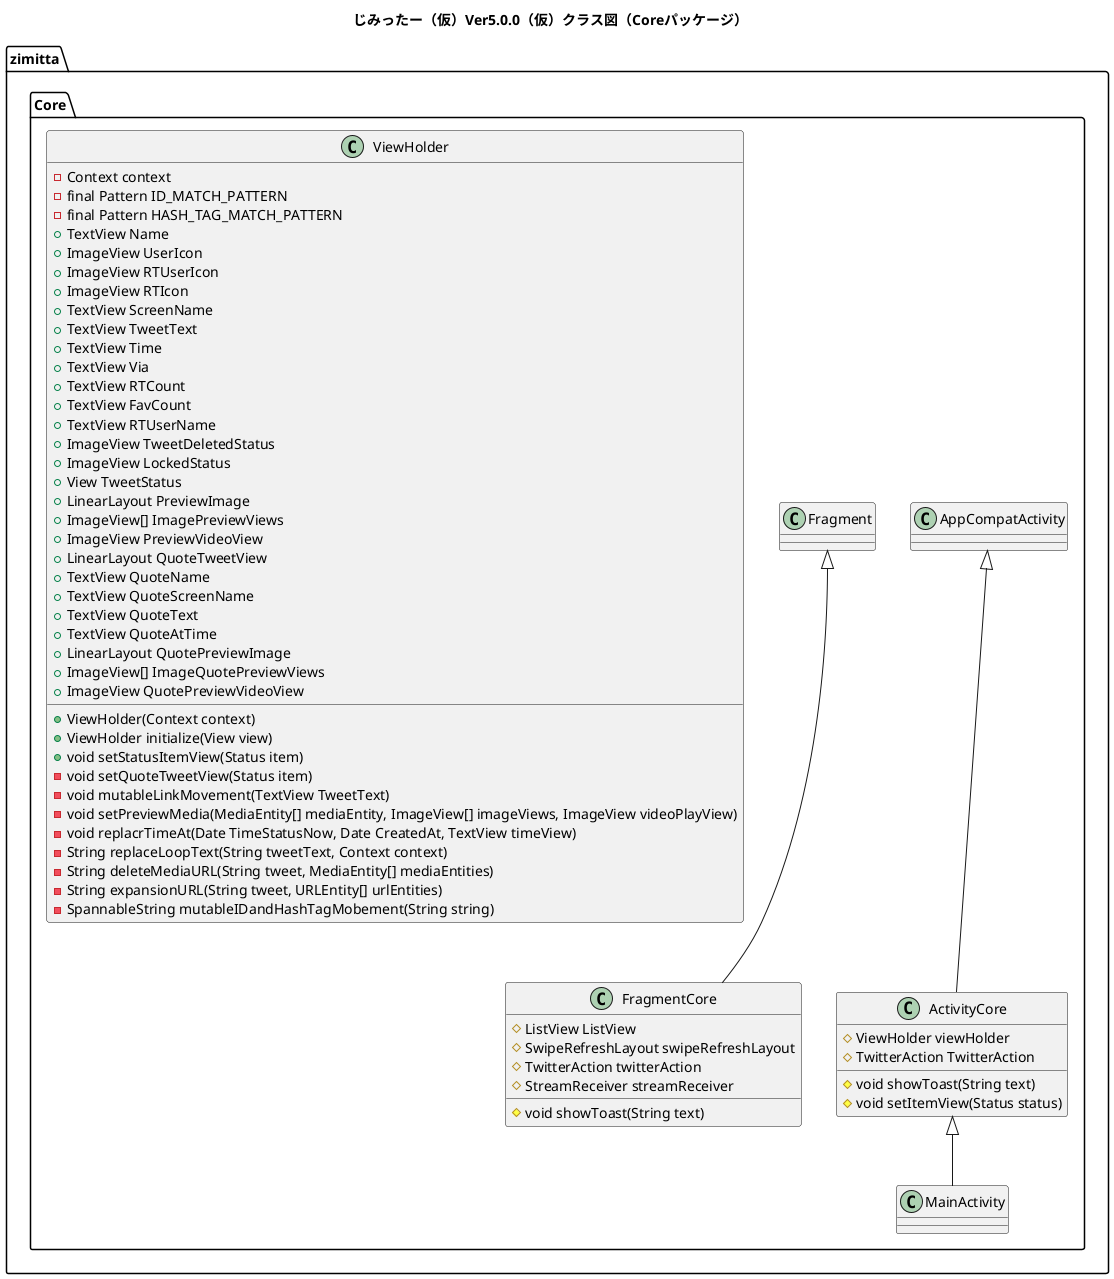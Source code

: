 @startuml

Title じみったー（仮）Ver5.0.0（仮）クラス図（Coreパッケージ）

package zimitta{
    package Core{
        AppCompatActivity <|-- ActivityCore
        ActivityCore <|-- MainActivity

        Fragment <|-- FragmentCore

        class ActivityCore{
            #ViewHolder viewHolder
            #TwitterAction TwitterAction
            #void showToast(String text)
            #void setItemView(Status status)
        }
        class FragmentCore{
            #ListView ListView
            #SwipeRefreshLayout swipeRefreshLayout
            #TwitterAction twitterAction
            #StreamReceiver streamReceiver
            #void showToast(String text)
        }
        class ViewHolder{
            -Context context
            -final Pattern ID_MATCH_PATTERN
            -final Pattern HASH_TAG_MATCH_PATTERN
            'レイアウト
            +TextView Name
            +ImageView UserIcon
            +ImageView RTUserIcon
            +ImageView RTIcon
            +TextView ScreenName
            +TextView TweetText
            +TextView Time
            +TextView Via
            +TextView RTCount
            +TextView FavCount
            +TextView RTUserName
            +ImageView TweetDeletedStatus
            +ImageView LockedStatus
            +View TweetStatus
            +LinearLayout PreviewImage
            +ImageView[] ImagePreviewViews
            +ImageView PreviewVideoView
            '引用ツイート関連
            +LinearLayout QuoteTweetView
            +TextView QuoteName
            +TextView QuoteScreenName
            +TextView QuoteText
            +TextView QuoteAtTime
            +LinearLayout QuotePreviewImage
            +ImageView[] ImageQuotePreviewViews
            +ImageView QuotePreviewVideoView

            +ViewHolder(Context context)
            +ViewHolder initialize(View view)
            +void setStatusItemView(Status item)
            '引用ツイートの処理
            -void setQuoteTweetView(Status item)
            'TextViewのリンク以外のクリックイベントを更に下のViewへ渡す
            -void mutableLinkMovement(TextView TweetText)
            'メディアのプレビュー表示
            -void setPreviewMedia(MediaEntity[] mediaEntity, ImageView[] imageViews, ImageView videoPlayView)
            '時間を変換するやつ
            -void replacrTimeAt(Date TimeStatusNow, Date CreatedAt, TextView timeView)
            'ループしてるテキストの置き換えメソッド
            -String replaceLoopText(String tweetText, Context context)
            'メディアURLを消す
            -String deleteMediaURL(String tweet, MediaEntity[] mediaEntities)
            '短縮URLを展開する
            -String expansionURL(String tweet, URLEntity[] urlEntities)
            'テキストからIDとハッシュタグを抽出してクリック可能に
            -SpannableString mutableIDandHashTagMobement(String string)
        }
    }
}
@enduml
